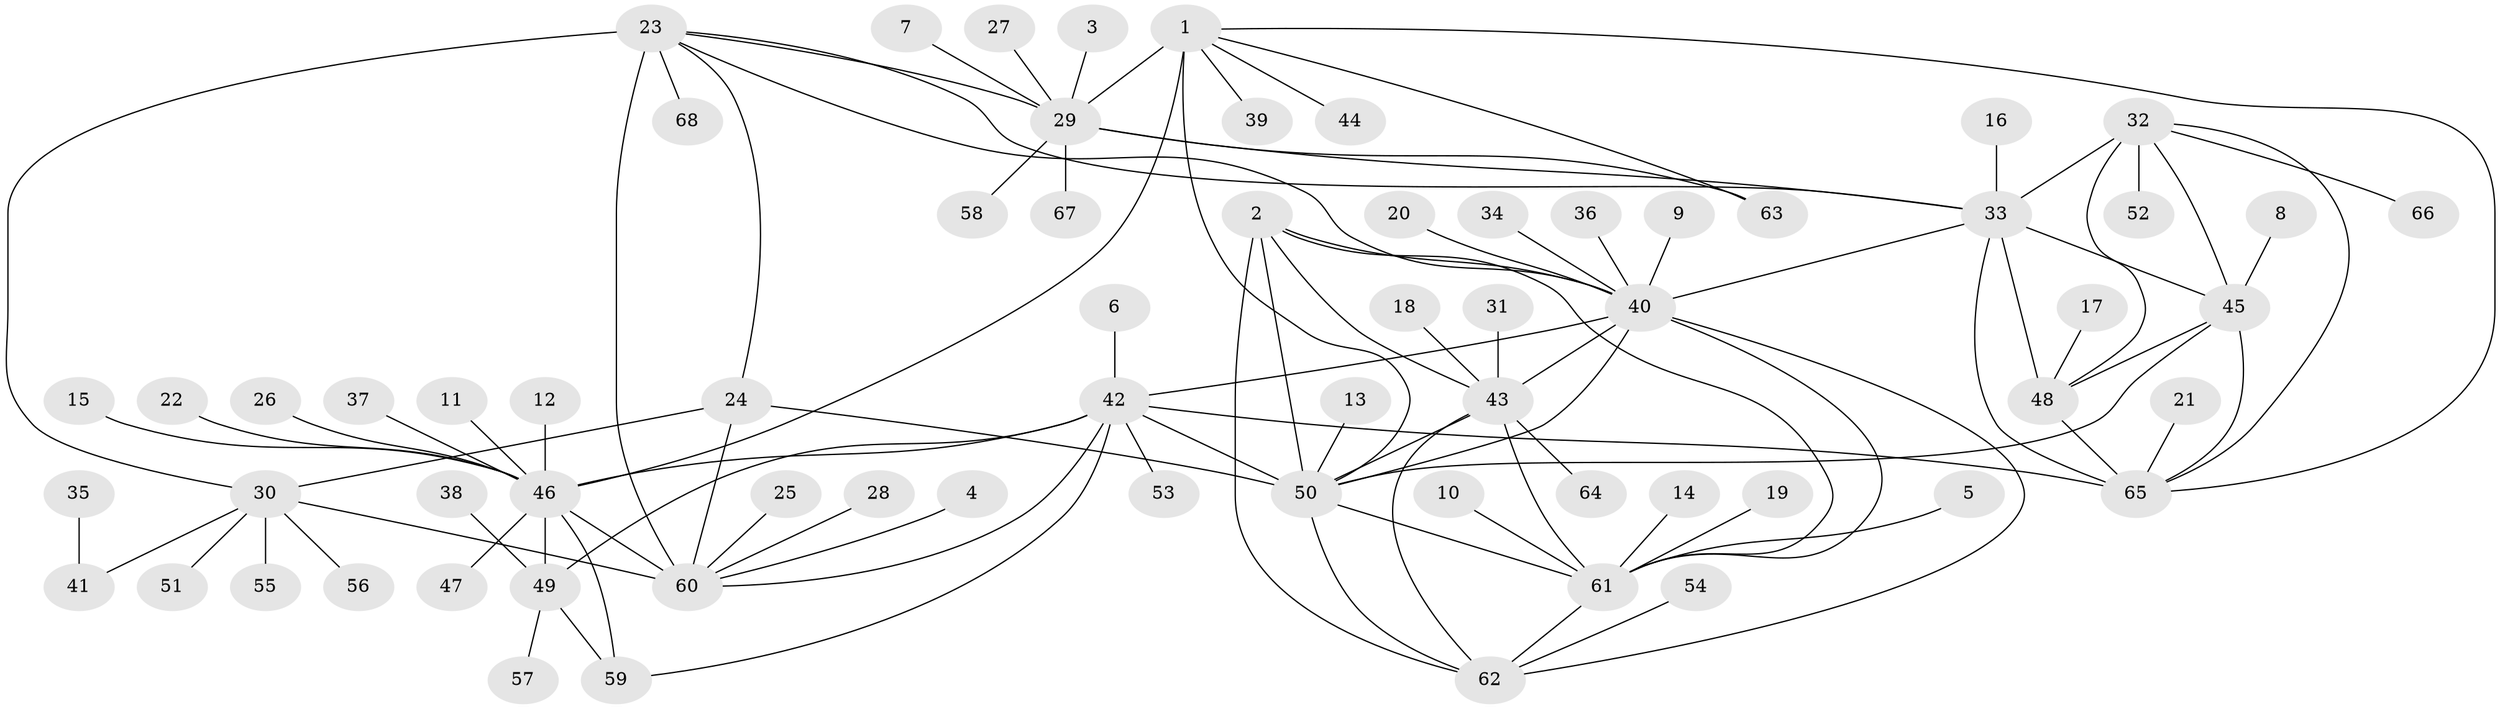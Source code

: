 // original degree distribution, {7: 0.05263157894736842, 12: 0.022556390977443608, 6: 0.03007518796992481, 11: 0.022556390977443608, 5: 0.015037593984962405, 8: 0.03759398496240601, 10: 0.022556390977443608, 9: 0.03007518796992481, 3: 0.03007518796992481, 1: 0.6015037593984962, 2: 0.12781954887218044, 4: 0.007518796992481203}
// Generated by graph-tools (version 1.1) at 2025/26/03/09/25 03:26:34]
// undirected, 68 vertices, 101 edges
graph export_dot {
graph [start="1"]
  node [color=gray90,style=filled];
  1;
  2;
  3;
  4;
  5;
  6;
  7;
  8;
  9;
  10;
  11;
  12;
  13;
  14;
  15;
  16;
  17;
  18;
  19;
  20;
  21;
  22;
  23;
  24;
  25;
  26;
  27;
  28;
  29;
  30;
  31;
  32;
  33;
  34;
  35;
  36;
  37;
  38;
  39;
  40;
  41;
  42;
  43;
  44;
  45;
  46;
  47;
  48;
  49;
  50;
  51;
  52;
  53;
  54;
  55;
  56;
  57;
  58;
  59;
  60;
  61;
  62;
  63;
  64;
  65;
  66;
  67;
  68;
  1 -- 29 [weight=6.0];
  1 -- 39 [weight=1.0];
  1 -- 44 [weight=1.0];
  1 -- 46 [weight=1.0];
  1 -- 50 [weight=1.0];
  1 -- 63 [weight=3.0];
  1 -- 65 [weight=1.0];
  2 -- 40 [weight=1.0];
  2 -- 43 [weight=1.0];
  2 -- 50 [weight=1.0];
  2 -- 61 [weight=1.0];
  2 -- 62 [weight=1.0];
  3 -- 29 [weight=1.0];
  4 -- 60 [weight=1.0];
  5 -- 61 [weight=1.0];
  6 -- 42 [weight=1.0];
  7 -- 29 [weight=1.0];
  8 -- 45 [weight=1.0];
  9 -- 40 [weight=1.0];
  10 -- 61 [weight=1.0];
  11 -- 46 [weight=1.0];
  12 -- 46 [weight=1.0];
  13 -- 50 [weight=1.0];
  14 -- 61 [weight=1.0];
  15 -- 46 [weight=1.0];
  16 -- 33 [weight=1.0];
  17 -- 48 [weight=1.0];
  18 -- 43 [weight=1.0];
  19 -- 61 [weight=1.0];
  20 -- 40 [weight=1.0];
  21 -- 65 [weight=1.0];
  22 -- 46 [weight=1.0];
  23 -- 24 [weight=2.0];
  23 -- 29 [weight=1.0];
  23 -- 30 [weight=2.0];
  23 -- 33 [weight=1.0];
  23 -- 40 [weight=1.0];
  23 -- 60 [weight=4.0];
  23 -- 68 [weight=1.0];
  24 -- 30 [weight=1.0];
  24 -- 50 [weight=1.0];
  24 -- 60 [weight=2.0];
  25 -- 60 [weight=1.0];
  26 -- 46 [weight=1.0];
  27 -- 29 [weight=1.0];
  28 -- 60 [weight=1.0];
  29 -- 33 [weight=1.0];
  29 -- 58 [weight=1.0];
  29 -- 63 [weight=2.0];
  29 -- 67 [weight=1.0];
  30 -- 41 [weight=1.0];
  30 -- 51 [weight=1.0];
  30 -- 55 [weight=1.0];
  30 -- 56 [weight=1.0];
  30 -- 60 [weight=2.0];
  31 -- 43 [weight=1.0];
  32 -- 33 [weight=2.0];
  32 -- 45 [weight=1.0];
  32 -- 48 [weight=1.0];
  32 -- 52 [weight=1.0];
  32 -- 65 [weight=1.0];
  32 -- 66 [weight=1.0];
  33 -- 40 [weight=1.0];
  33 -- 45 [weight=2.0];
  33 -- 48 [weight=2.0];
  33 -- 65 [weight=2.0];
  34 -- 40 [weight=1.0];
  35 -- 41 [weight=1.0];
  36 -- 40 [weight=1.0];
  37 -- 46 [weight=1.0];
  38 -- 49 [weight=1.0];
  40 -- 42 [weight=2.0];
  40 -- 43 [weight=1.0];
  40 -- 50 [weight=1.0];
  40 -- 61 [weight=1.0];
  40 -- 62 [weight=1.0];
  42 -- 46 [weight=2.0];
  42 -- 49 [weight=2.0];
  42 -- 50 [weight=1.0];
  42 -- 53 [weight=1.0];
  42 -- 59 [weight=1.0];
  42 -- 60 [weight=1.0];
  42 -- 65 [weight=1.0];
  43 -- 50 [weight=1.0];
  43 -- 61 [weight=1.0];
  43 -- 62 [weight=1.0];
  43 -- 64 [weight=1.0];
  45 -- 48 [weight=1.0];
  45 -- 50 [weight=1.0];
  45 -- 65 [weight=1.0];
  46 -- 47 [weight=1.0];
  46 -- 49 [weight=4.0];
  46 -- 59 [weight=2.0];
  46 -- 60 [weight=1.0];
  48 -- 65 [weight=1.0];
  49 -- 57 [weight=1.0];
  49 -- 59 [weight=2.0];
  50 -- 61 [weight=1.0];
  50 -- 62 [weight=1.0];
  54 -- 62 [weight=1.0];
  61 -- 62 [weight=1.0];
}
